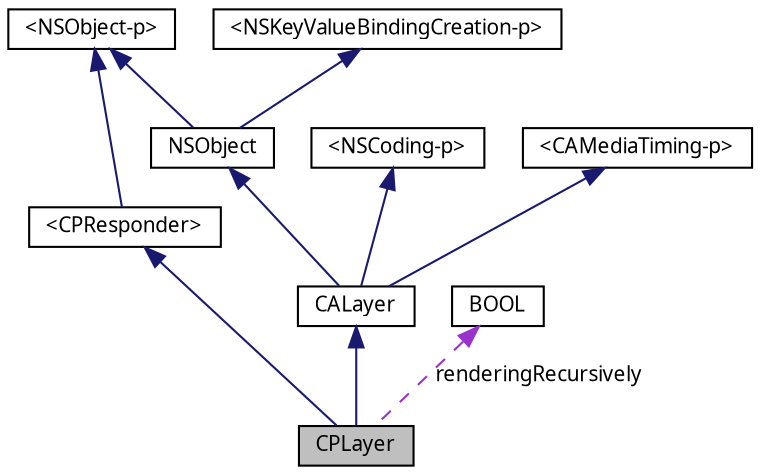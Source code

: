 digraph G
{
  bgcolor="transparent";
  edge [fontname="Lucinda Grande",fontsize="10",labelfontname="Lucinda Grande",labelfontsize="10"];
  node [fontname="Lucinda Grande",fontsize="10",shape=record];
  Node1 [label="CPLayer",height=0.2,width=0.4,color="black", fillcolor="grey75", style="filled" fontcolor="black"];
  Node2 -> Node1 [dir=back,color="midnightblue",fontsize="10",style="solid",fontname="Lucinda Grande"];
  Node2 [label="CALayer",height=0.2,width=0.4,color="black",URL="doxygen-cocoa-tags.xml$http://developer.apple.com/documentation/GraphicsImaging/Reference/CALayer_class/Introduction/Introduction.html"];
  Node3 -> Node2 [dir=back,color="midnightblue",fontsize="10",style="solid",fontname="Lucinda Grande"];
  Node3 [label="NSObject",height=0.2,width=0.4,color="black",URL="doxygen-cocoa-tags.xml$http://developer.apple.com/documentation/Cocoa/Reference/Foundation/Classes/NSObject_Class/Reference/Reference.html"];
  Node4 -> Node3 [dir=back,color="midnightblue",fontsize="10",style="solid",fontname="Lucinda Grande"];
  Node4 [label="\<NSObject-p\>",height=0.2,width=0.4,color="black",URL="doxygen-cocoa-tags.xml$http://developer.apple.com/documentation/Cocoa/Reference/Foundation/Protocols/NSObject_Protocol/Reference/NSObject.html"];
  Node5 -> Node3 [dir=back,color="midnightblue",fontsize="10",style="solid",fontname="Lucinda Grande"];
  Node5 [label="\<NSKeyValueBindingCreation-p\>",height=0.2,width=0.4,color="black",URL="doxygen-cocoa-tags.xml$http://developer.apple.com/documentation/Cocoa/Reference/ApplicationKit/Protocols/NSKeyValueBindingCreation_Protocol/Reference/Reference.html"];
  Node6 -> Node2 [dir=back,color="midnightblue",fontsize="10",style="solid",fontname="Lucinda Grande"];
  Node6 [label="\<NSCoding-p\>",height=0.2,width=0.4,color="black",URL="doxygen-cocoa-tags.xml$http://developer.apple.com/documentation/Cocoa/Reference/Foundation/Protocols/NSCoding_Protocol/Reference/Reference.html"];
  Node7 -> Node2 [dir=back,color="midnightblue",fontsize="10",style="solid",fontname="Lucinda Grande"];
  Node7 [label="\<CAMediaTiming-p\>",height=0.2,width=0.4,color="black",URL="doxygen-cocoa-tags.xml$http://developer.apple.com/documentation/GraphicsImaging/Reference/CAMediaTiming_protocol/Introduction/Introduction.html"];
  Node8 -> Node1 [dir=back,color="midnightblue",fontsize="10",style="solid",fontname="Lucinda Grande"];
  Node8 [label="\<CPResponder\>",height=0.2,width=0.4,color="black",URL="$protocol_c_p_responder-p.html",tooltip="The basis of all event processing in Core Plot."];
  Node4 -> Node8 [dir=back,color="midnightblue",fontsize="10",style="solid",fontname="Lucinda Grande"];
  Node9 -> Node1 [dir=back,color="darkorchid3",fontsize="10",style="dashed",label="renderingRecursively",fontname="Lucinda Grande"];
  Node9 [label="BOOL",height=0.2,width=0.4,color="black",URL="doxygen-cocoa-tags.xml$http://developer.apple.com/mac/library/documentation/Cocoa/Reference/ObjCRuntimeRef/Reference/reference.html"];
}
